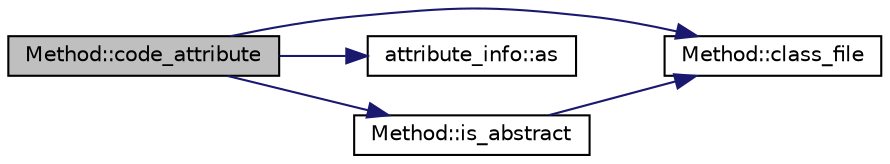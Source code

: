 digraph "Method::code_attribute"
{
  bgcolor="transparent";
  edge [fontname="Helvetica",fontsize="10",labelfontname="Helvetica",labelfontsize="10"];
  node [fontname="Helvetica",fontsize="10",shape=record];
  rankdir="LR";
  Node26 [label="Method::code_attribute",height=0.2,width=0.4,color="black", fillcolor="grey75", style="filled", fontcolor="black"];
  Node26 -> Node27 [color="midnightblue",fontsize="10",style="solid",fontname="Helvetica"];
  Node27 [label="Method::class_file",height=0.2,width=0.4,color="black",URL="$classMethod.html#ac6eecb9ebb1eb23098c8556752353a81",tooltip="Returns the class file where this class belongs. "];
  Node26 -> Node28 [color="midnightblue",fontsize="10",style="solid",fontname="Helvetica"];
  Node28 [label="attribute_info::as",height=0.2,width=0.4,color="black",URL="$structattribute__info.html#ace33b133435450d7d161751a3393de11",tooltip="This template will be explicitly specialized for the possible types. "];
  Node26 -> Node29 [color="midnightblue",fontsize="10",style="solid",fontname="Helvetica"];
  Node29 [label="Method::is_abstract",height=0.2,width=0.4,color="black",URL="$classMethod.html#a6dfb75c6faf8961c6e04a86eca6e97e8",tooltip="Returns whether this method is abstract. "];
  Node29 -> Node27 [color="midnightblue",fontsize="10",style="solid",fontname="Helvetica"];
}
